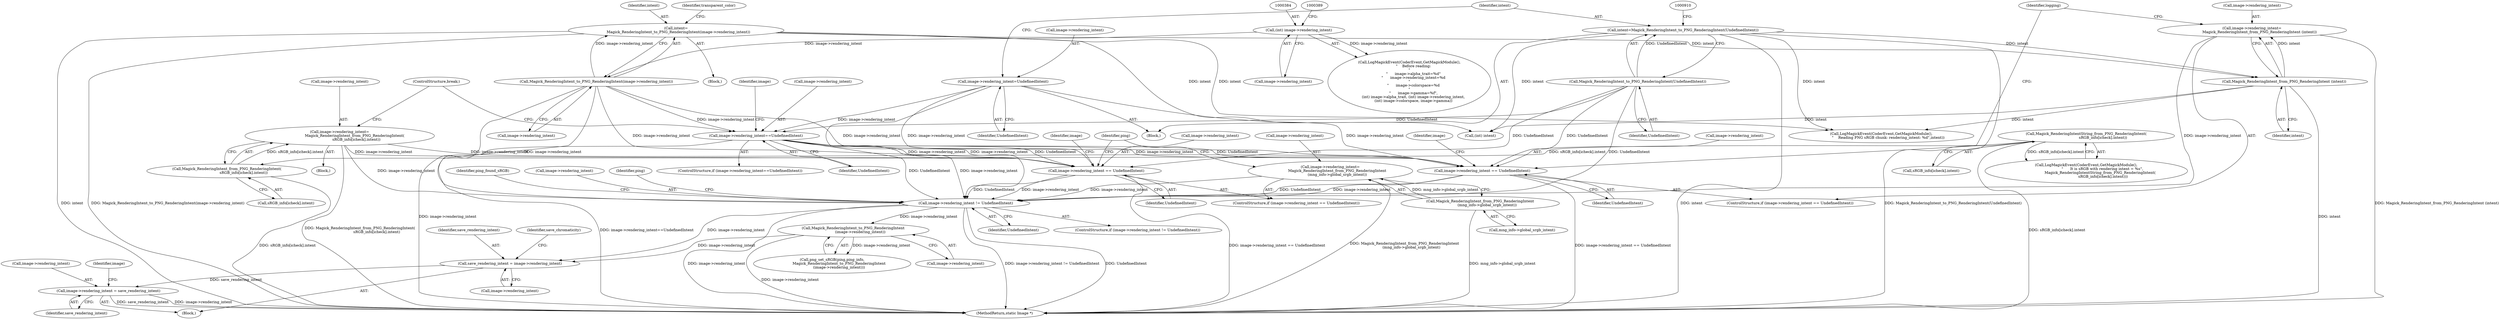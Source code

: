 digraph "0_ImageMagick_8ca35831e91c3db8c6d281d09b605001003bec08@pointer" {
"1002644" [label="(Call,image->rendering_intent = save_rendering_intent)"];
"1002629" [label="(Call,save_rendering_intent = image->rendering_intent)"];
"1001690" [label="(Call,image->rendering_intent != UndefinedIntent)"];
"1001220" [label="(Call,image->rendering_intent=\n                          Magick_RenderingIntent_from_PNG_RenderingIntent(\n                             sRGB_info[icheck].intent))"];
"1001224" [label="(Call,Magick_RenderingIntent_from_PNG_RenderingIntent(\n                             sRGB_info[icheck].intent))"];
"1001207" [label="(Call,Magick_RenderingIntentString_from_PNG_RenderingIntent(\n                             sRGB_info[icheck].intent))"];
"1001214" [label="(Call,image->rendering_intent==UndefinedIntent)"];
"1000398" [label="(Call,Magick_RenderingIntent_to_PNG_RenderingIntent(image->rendering_intent))"];
"1000383" [label="(Call,(int) image->rendering_intent)"];
"1000900" [label="(Call,image->rendering_intent=UndefinedIntent)"];
"1000907" [label="(Call,Magick_RenderingIntent_to_PNG_RenderingIntent(UndefinedIntent))"];
"1001317" [label="(Call,image->rendering_intent == UndefinedIntent)"];
"1001322" [label="(Call,image->rendering_intent=\n            Magick_RenderingIntent_from_PNG_RenderingIntent\n            (mng_info->global_srgb_intent))"];
"1001326" [label="(Call,Magick_RenderingIntent_from_PNG_RenderingIntent\n            (mng_info->global_srgb_intent))"];
"1001288" [label="(Call,image->rendering_intent == UndefinedIntent)"];
"1001293" [label="(Call,image->rendering_intent=\n             Magick_RenderingIntent_from_PNG_RenderingIntent (intent))"];
"1001297" [label="(Call,Magick_RenderingIntent_from_PNG_RenderingIntent (intent))"];
"1000396" [label="(Call,intent=\n    Magick_RenderingIntent_to_PNG_RenderingIntent(image->rendering_intent))"];
"1000905" [label="(Call,intent=Magick_RenderingIntent_to_PNG_RenderingIntent(UndefinedIntent))"];
"1001732" [label="(Call,Magick_RenderingIntent_to_PNG_RenderingIntent\n            (image->rendering_intent))"];
"1002631" [label="(Call,image->rendering_intent)"];
"1002648" [label="(Identifier,save_rendering_intent)"];
"1002630" [label="(Identifier,save_rendering_intent)"];
"1001207" [label="(Call,Magick_RenderingIntentString_from_PNG_RenderingIntent(\n                             sRGB_info[icheck].intent))"];
"1001729" [label="(Call,png_set_sRGB(ping,ping_info,\n            Magick_RenderingIntent_to_PNG_RenderingIntent\n            (image->rendering_intent)))"];
"1000374" [label="(Call,LogMagickEvent(CoderEvent,GetMagickModule(),\n       \"    Before reading:\n\"\n       \"      image->alpha_trait=%d\"\n       \"      image->rendering_intent=%d\n\"\n       \"      image->colorspace=%d\n\"\n       \"      image->gamma=%f\",\n       (int) image->alpha_trait, (int) image->rendering_intent,\n       (int) image->colorspace, image->gamma))"];
"1001214" [label="(Call,image->rendering_intent==UndefinedIntent)"];
"1000904" [label="(Identifier,UndefinedIntent)"];
"1001334" [label="(Identifier,ping)"];
"1001289" [label="(Call,image->rendering_intent)"];
"1001305" [label="(Call,LogMagickEvent(CoderEvent,GetMagickModule(),\n            \"    Reading PNG sRGB chunk: rendering_intent: %d\",intent))"];
"1005492" [label="(MethodReturn,static Image *)"];
"1001297" [label="(Call,Magick_RenderingIntent_from_PNG_RenderingIntent (intent))"];
"1001293" [label="(Call,image->rendering_intent=\n             Magick_RenderingIntent_from_PNG_RenderingIntent (intent))"];
"1001225" [label="(Call,sRGB_info[icheck].intent)"];
"1001294" [label="(Call,image->rendering_intent)"];
"1000178" [label="(Block,)"];
"1001224" [label="(Call,Magick_RenderingIntent_from_PNG_RenderingIntent(\n                             sRGB_info[icheck].intent))"];
"1002651" [label="(Identifier,image)"];
"1001218" [label="(Identifier,UndefinedIntent)"];
"1001220" [label="(Call,image->rendering_intent=\n                          Magick_RenderingIntent_from_PNG_RenderingIntent(\n                             sRGB_info[icheck].intent))"];
"1001699" [label="(Identifier,ping_found_sRGB)"];
"1001322" [label="(Call,image->rendering_intent=\n            Magick_RenderingIntent_from_PNG_RenderingIntent\n            (mng_info->global_srgb_intent))"];
"1000900" [label="(Call,image->rendering_intent=UndefinedIntent)"];
"1002636" [label="(Identifier,save_chromaticity)"];
"1000383" [label="(Call,(int) image->rendering_intent)"];
"1001326" [label="(Call,Magick_RenderingIntent_from_PNG_RenderingIntent\n            (mng_info->global_srgb_intent))"];
"1001301" [label="(Identifier,logging)"];
"1001690" [label="(Call,image->rendering_intent != UndefinedIntent)"];
"1001316" [label="(ControlStructure,if (image->rendering_intent == UndefinedIntent))"];
"1002644" [label="(Call,image->rendering_intent = save_rendering_intent)"];
"1000396" [label="(Call,intent=\n    Magick_RenderingIntent_to_PNG_RenderingIntent(image->rendering_intent))"];
"1001219" [label="(Block,)"];
"1002629" [label="(Call,save_rendering_intent = image->rendering_intent)"];
"1001292" [label="(Identifier,UndefinedIntent)"];
"1001295" [label="(Identifier,image)"];
"1001694" [label="(Identifier,UndefinedIntent)"];
"1001324" [label="(Identifier,image)"];
"1001203" [label="(Call,LogMagickEvent(CoderEvent,GetMagickModule(),\n                            \"      It is sRGB with rendering intent = %s\",\n                        Magick_RenderingIntentString_from_PNG_RenderingIntent(\n                             sRGB_info[icheck].intent)))"];
"1001691" [label="(Call,image->rendering_intent)"];
"1000397" [label="(Identifier,intent)"];
"1000398" [label="(Call,Magick_RenderingIntent_to_PNG_RenderingIntent(image->rendering_intent))"];
"1001287" [label="(ControlStructure,if (image->rendering_intent == UndefinedIntent))"];
"1002627" [label="(Block,)"];
"1001317" [label="(Call,image->rendering_intent == UndefinedIntent)"];
"1001221" [label="(Call,image->rendering_intent)"];
"1001323" [label="(Call,image->rendering_intent)"];
"1001752" [label="(Identifier,ping)"];
"1002645" [label="(Call,image->rendering_intent)"];
"1001689" [label="(ControlStructure,if (image->rendering_intent != UndefinedIntent))"];
"1001208" [label="(Call,sRGB_info[icheck].intent)"];
"1000399" [label="(Call,image->rendering_intent)"];
"1001733" [label="(Call,image->rendering_intent)"];
"1001230" [label="(ControlStructure,break;)"];
"1001321" [label="(Identifier,UndefinedIntent)"];
"1000404" [label="(Identifier,transparent_color)"];
"1000906" [label="(Identifier,intent)"];
"1000907" [label="(Call,Magick_RenderingIntent_to_PNG_RenderingIntent(UndefinedIntent))"];
"1001222" [label="(Identifier,image)"];
"1000908" [label="(Identifier,UndefinedIntent)"];
"1000899" [label="(Block,)"];
"1000905" [label="(Call,intent=Magick_RenderingIntent_to_PNG_RenderingIntent(UndefinedIntent))"];
"1001318" [label="(Call,image->rendering_intent)"];
"1001732" [label="(Call,Magick_RenderingIntent_to_PNG_RenderingIntent\n            (image->rendering_intent))"];
"1001288" [label="(Call,image->rendering_intent == UndefinedIntent)"];
"1001213" [label="(ControlStructure,if (image->rendering_intent==UndefinedIntent))"];
"1000901" [label="(Call,image->rendering_intent)"];
"1001215" [label="(Call,image->rendering_intent)"];
"1005214" [label="(Call,(int) intent)"];
"1001327" [label="(Call,mng_info->global_srgb_intent)"];
"1001298" [label="(Identifier,intent)"];
"1000385" [label="(Call,image->rendering_intent)"];
"1002644" -> "1002627"  [label="AST: "];
"1002644" -> "1002648"  [label="CFG: "];
"1002645" -> "1002644"  [label="AST: "];
"1002648" -> "1002644"  [label="AST: "];
"1002651" -> "1002644"  [label="CFG: "];
"1002644" -> "1005492"  [label="DDG: save_rendering_intent"];
"1002644" -> "1005492"  [label="DDG: image->rendering_intent"];
"1002629" -> "1002644"  [label="DDG: save_rendering_intent"];
"1002629" -> "1002627"  [label="AST: "];
"1002629" -> "1002631"  [label="CFG: "];
"1002630" -> "1002629"  [label="AST: "];
"1002631" -> "1002629"  [label="AST: "];
"1002636" -> "1002629"  [label="CFG: "];
"1001690" -> "1002629"  [label="DDG: image->rendering_intent"];
"1001732" -> "1002629"  [label="DDG: image->rendering_intent"];
"1001690" -> "1001689"  [label="AST: "];
"1001690" -> "1001694"  [label="CFG: "];
"1001691" -> "1001690"  [label="AST: "];
"1001694" -> "1001690"  [label="AST: "];
"1001699" -> "1001690"  [label="CFG: "];
"1001752" -> "1001690"  [label="CFG: "];
"1001690" -> "1005492"  [label="DDG: image->rendering_intent"];
"1001690" -> "1005492"  [label="DDG: image->rendering_intent != UndefinedIntent"];
"1001690" -> "1005492"  [label="DDG: UndefinedIntent"];
"1001220" -> "1001690"  [label="DDG: image->rendering_intent"];
"1001214" -> "1001690"  [label="DDG: image->rendering_intent"];
"1001214" -> "1001690"  [label="DDG: UndefinedIntent"];
"1001317" -> "1001690"  [label="DDG: image->rendering_intent"];
"1001317" -> "1001690"  [label="DDG: UndefinedIntent"];
"1001322" -> "1001690"  [label="DDG: image->rendering_intent"];
"1001288" -> "1001690"  [label="DDG: image->rendering_intent"];
"1001288" -> "1001690"  [label="DDG: UndefinedIntent"];
"1001293" -> "1001690"  [label="DDG: image->rendering_intent"];
"1000398" -> "1001690"  [label="DDG: image->rendering_intent"];
"1000900" -> "1001690"  [label="DDG: image->rendering_intent"];
"1000907" -> "1001690"  [label="DDG: UndefinedIntent"];
"1001690" -> "1001732"  [label="DDG: image->rendering_intent"];
"1001220" -> "1001219"  [label="AST: "];
"1001220" -> "1001224"  [label="CFG: "];
"1001221" -> "1001220"  [label="AST: "];
"1001224" -> "1001220"  [label="AST: "];
"1001230" -> "1001220"  [label="CFG: "];
"1001220" -> "1005492"  [label="DDG: Magick_RenderingIntent_from_PNG_RenderingIntent(\n                             sRGB_info[icheck].intent)"];
"1001224" -> "1001220"  [label="DDG: sRGB_info[icheck].intent"];
"1001220" -> "1001288"  [label="DDG: image->rendering_intent"];
"1001220" -> "1001317"  [label="DDG: image->rendering_intent"];
"1001224" -> "1001225"  [label="CFG: "];
"1001225" -> "1001224"  [label="AST: "];
"1001224" -> "1005492"  [label="DDG: sRGB_info[icheck].intent"];
"1001207" -> "1001224"  [label="DDG: sRGB_info[icheck].intent"];
"1001207" -> "1001203"  [label="AST: "];
"1001207" -> "1001208"  [label="CFG: "];
"1001208" -> "1001207"  [label="AST: "];
"1001203" -> "1001207"  [label="CFG: "];
"1001207" -> "1005492"  [label="DDG: sRGB_info[icheck].intent"];
"1001207" -> "1001203"  [label="DDG: sRGB_info[icheck].intent"];
"1001214" -> "1001213"  [label="AST: "];
"1001214" -> "1001218"  [label="CFG: "];
"1001215" -> "1001214"  [label="AST: "];
"1001218" -> "1001214"  [label="AST: "];
"1001222" -> "1001214"  [label="CFG: "];
"1001230" -> "1001214"  [label="CFG: "];
"1001214" -> "1005492"  [label="DDG: image->rendering_intent==UndefinedIntent"];
"1000398" -> "1001214"  [label="DDG: image->rendering_intent"];
"1000900" -> "1001214"  [label="DDG: image->rendering_intent"];
"1000907" -> "1001214"  [label="DDG: UndefinedIntent"];
"1001214" -> "1001288"  [label="DDG: image->rendering_intent"];
"1001214" -> "1001288"  [label="DDG: UndefinedIntent"];
"1001214" -> "1001317"  [label="DDG: image->rendering_intent"];
"1001214" -> "1001317"  [label="DDG: UndefinedIntent"];
"1000398" -> "1000396"  [label="AST: "];
"1000398" -> "1000399"  [label="CFG: "];
"1000399" -> "1000398"  [label="AST: "];
"1000396" -> "1000398"  [label="CFG: "];
"1000398" -> "1005492"  [label="DDG: image->rendering_intent"];
"1000398" -> "1000396"  [label="DDG: image->rendering_intent"];
"1000383" -> "1000398"  [label="DDG: image->rendering_intent"];
"1000398" -> "1001288"  [label="DDG: image->rendering_intent"];
"1000398" -> "1001317"  [label="DDG: image->rendering_intent"];
"1000383" -> "1000374"  [label="AST: "];
"1000383" -> "1000385"  [label="CFG: "];
"1000384" -> "1000383"  [label="AST: "];
"1000385" -> "1000383"  [label="AST: "];
"1000389" -> "1000383"  [label="CFG: "];
"1000383" -> "1000374"  [label="DDG: image->rendering_intent"];
"1000900" -> "1000899"  [label="AST: "];
"1000900" -> "1000904"  [label="CFG: "];
"1000901" -> "1000900"  [label="AST: "];
"1000904" -> "1000900"  [label="AST: "];
"1000906" -> "1000900"  [label="CFG: "];
"1000900" -> "1001288"  [label="DDG: image->rendering_intent"];
"1000900" -> "1001317"  [label="DDG: image->rendering_intent"];
"1000907" -> "1000905"  [label="AST: "];
"1000907" -> "1000908"  [label="CFG: "];
"1000908" -> "1000907"  [label="AST: "];
"1000905" -> "1000907"  [label="CFG: "];
"1000907" -> "1000905"  [label="DDG: UndefinedIntent"];
"1000907" -> "1001288"  [label="DDG: UndefinedIntent"];
"1000907" -> "1001317"  [label="DDG: UndefinedIntent"];
"1001317" -> "1001316"  [label="AST: "];
"1001317" -> "1001321"  [label="CFG: "];
"1001318" -> "1001317"  [label="AST: "];
"1001321" -> "1001317"  [label="AST: "];
"1001324" -> "1001317"  [label="CFG: "];
"1001334" -> "1001317"  [label="CFG: "];
"1001317" -> "1005492"  [label="DDG: image->rendering_intent == UndefinedIntent"];
"1001322" -> "1001316"  [label="AST: "];
"1001322" -> "1001326"  [label="CFG: "];
"1001323" -> "1001322"  [label="AST: "];
"1001326" -> "1001322"  [label="AST: "];
"1001334" -> "1001322"  [label="CFG: "];
"1001322" -> "1005492"  [label="DDG: Magick_RenderingIntent_from_PNG_RenderingIntent\n            (mng_info->global_srgb_intent)"];
"1001326" -> "1001322"  [label="DDG: mng_info->global_srgb_intent"];
"1001326" -> "1001327"  [label="CFG: "];
"1001327" -> "1001326"  [label="AST: "];
"1001326" -> "1005492"  [label="DDG: mng_info->global_srgb_intent"];
"1001288" -> "1001287"  [label="AST: "];
"1001288" -> "1001292"  [label="CFG: "];
"1001289" -> "1001288"  [label="AST: "];
"1001292" -> "1001288"  [label="AST: "];
"1001295" -> "1001288"  [label="CFG: "];
"1001301" -> "1001288"  [label="CFG: "];
"1001288" -> "1005492"  [label="DDG: image->rendering_intent == UndefinedIntent"];
"1001293" -> "1001287"  [label="AST: "];
"1001293" -> "1001297"  [label="CFG: "];
"1001294" -> "1001293"  [label="AST: "];
"1001297" -> "1001293"  [label="AST: "];
"1001301" -> "1001293"  [label="CFG: "];
"1001293" -> "1005492"  [label="DDG: Magick_RenderingIntent_from_PNG_RenderingIntent (intent)"];
"1001297" -> "1001293"  [label="DDG: intent"];
"1001297" -> "1001298"  [label="CFG: "];
"1001298" -> "1001297"  [label="AST: "];
"1001297" -> "1005492"  [label="DDG: intent"];
"1000396" -> "1001297"  [label="DDG: intent"];
"1000905" -> "1001297"  [label="DDG: intent"];
"1001297" -> "1001305"  [label="DDG: intent"];
"1001297" -> "1005214"  [label="DDG: intent"];
"1000396" -> "1000178"  [label="AST: "];
"1000397" -> "1000396"  [label="AST: "];
"1000404" -> "1000396"  [label="CFG: "];
"1000396" -> "1005492"  [label="DDG: intent"];
"1000396" -> "1005492"  [label="DDG: Magick_RenderingIntent_to_PNG_RenderingIntent(image->rendering_intent)"];
"1000396" -> "1001305"  [label="DDG: intent"];
"1000396" -> "1005214"  [label="DDG: intent"];
"1000905" -> "1000899"  [label="AST: "];
"1000906" -> "1000905"  [label="AST: "];
"1000910" -> "1000905"  [label="CFG: "];
"1000905" -> "1005492"  [label="DDG: intent"];
"1000905" -> "1005492"  [label="DDG: Magick_RenderingIntent_to_PNG_RenderingIntent(UndefinedIntent)"];
"1000905" -> "1001305"  [label="DDG: intent"];
"1000905" -> "1005214"  [label="DDG: intent"];
"1001732" -> "1001729"  [label="AST: "];
"1001732" -> "1001733"  [label="CFG: "];
"1001733" -> "1001732"  [label="AST: "];
"1001729" -> "1001732"  [label="CFG: "];
"1001732" -> "1005492"  [label="DDG: image->rendering_intent"];
"1001732" -> "1001729"  [label="DDG: image->rendering_intent"];
}
